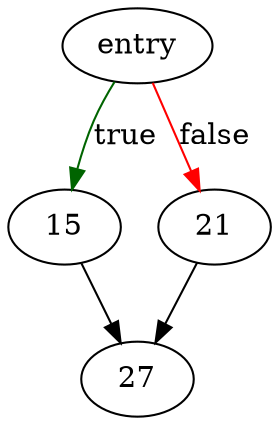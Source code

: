 digraph "sqlite3BtreePayloadChecked" {
	// Node definitions.
	4 [label=entry];
	15;
	21;
	27;

	// Edge definitions.
	4 -> 15 [
		color=darkgreen
		label=true
	];
	4 -> 21 [
		color=red
		label=false
	];
	15 -> 27;
	21 -> 27;
}